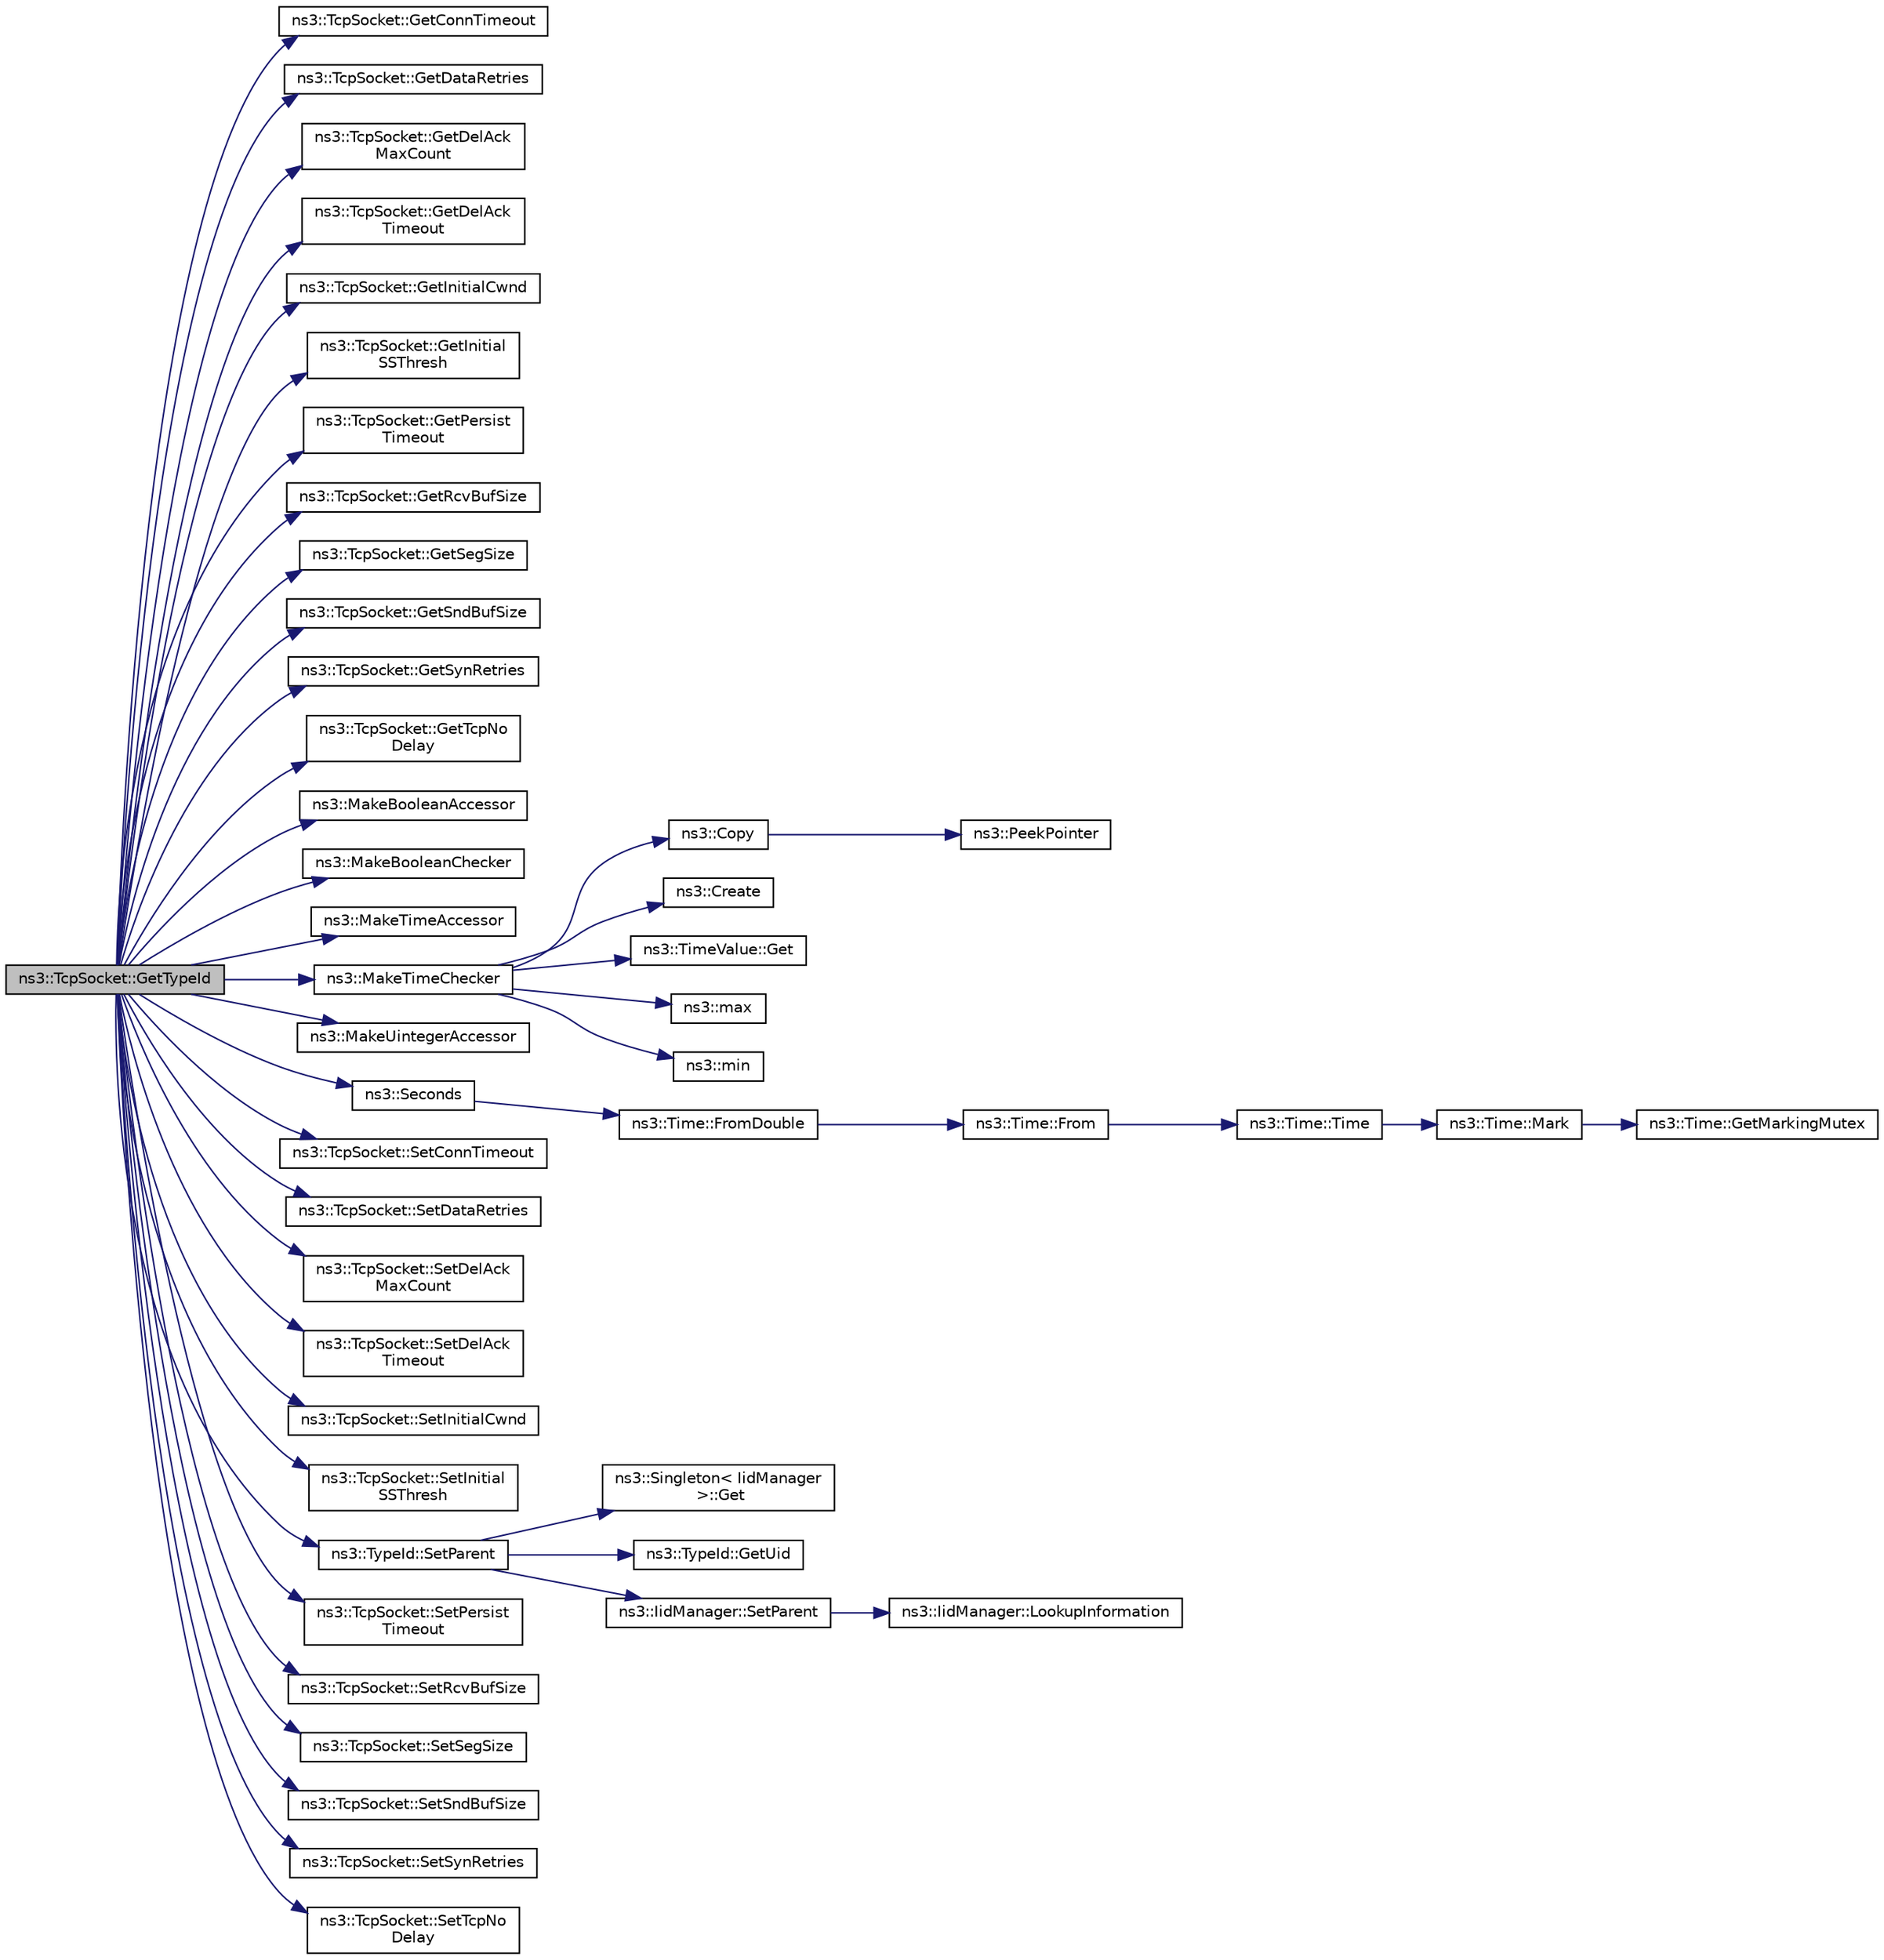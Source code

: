 digraph "ns3::TcpSocket::GetTypeId"
{
 // LATEX_PDF_SIZE
  edge [fontname="Helvetica",fontsize="10",labelfontname="Helvetica",labelfontsize="10"];
  node [fontname="Helvetica",fontsize="10",shape=record];
  rankdir="LR";
  Node1 [label="ns3::TcpSocket::GetTypeId",height=0.2,width=0.4,color="black", fillcolor="grey75", style="filled", fontcolor="black",tooltip="Get the type ID."];
  Node1 -> Node2 [color="midnightblue",fontsize="10",style="solid",fontname="Helvetica"];
  Node2 [label="ns3::TcpSocket::GetConnTimeout",height=0.2,width=0.4,color="black", fillcolor="white", style="filled",URL="$classns3_1_1_tcp_socket.html#ac1071340de41405b7984fd4174e87bbb",tooltip="Get the connection timeout."];
  Node1 -> Node3 [color="midnightblue",fontsize="10",style="solid",fontname="Helvetica"];
  Node3 [label="ns3::TcpSocket::GetDataRetries",height=0.2,width=0.4,color="black", fillcolor="white", style="filled",URL="$classns3_1_1_tcp_socket.html#a405c339d8ed65ddfac6cd99827a1f019",tooltip="Get the number of data transmission retries before giving up."];
  Node1 -> Node4 [color="midnightblue",fontsize="10",style="solid",fontname="Helvetica"];
  Node4 [label="ns3::TcpSocket::GetDelAck\lMaxCount",height=0.2,width=0.4,color="black", fillcolor="white", style="filled",URL="$classns3_1_1_tcp_socket.html#a571678fa845c306375810bfe9b48d43e",tooltip="Get the number of packet to fire an ACK before delay timeout."];
  Node1 -> Node5 [color="midnightblue",fontsize="10",style="solid",fontname="Helvetica"];
  Node5 [label="ns3::TcpSocket::GetDelAck\lTimeout",height=0.2,width=0.4,color="black", fillcolor="white", style="filled",URL="$classns3_1_1_tcp_socket.html#ad2f42e0b4f6bfa6fde17c4e94a176ccc",tooltip="Get the time to delay an ACK."];
  Node1 -> Node6 [color="midnightblue",fontsize="10",style="solid",fontname="Helvetica"];
  Node6 [label="ns3::TcpSocket::GetInitialCwnd",height=0.2,width=0.4,color="black", fillcolor="white", style="filled",URL="$classns3_1_1_tcp_socket.html#adeb7fef4213315f2c743ab7ac22ec2d3",tooltip="Get the initial Congestion Window."];
  Node1 -> Node7 [color="midnightblue",fontsize="10",style="solid",fontname="Helvetica"];
  Node7 [label="ns3::TcpSocket::GetInitial\lSSThresh",height=0.2,width=0.4,color="black", fillcolor="white", style="filled",URL="$classns3_1_1_tcp_socket.html#a5536c0feb21d1f0e555cf1f7725e14a4",tooltip="Get the initial Slow Start Threshold."];
  Node1 -> Node8 [color="midnightblue",fontsize="10",style="solid",fontname="Helvetica"];
  Node8 [label="ns3::TcpSocket::GetPersist\lTimeout",height=0.2,width=0.4,color="black", fillcolor="white", style="filled",URL="$classns3_1_1_tcp_socket.html#a2b9492e7c80f37b4e74284f066a8a529",tooltip="Get the timeout for persistent connection."];
  Node1 -> Node9 [color="midnightblue",fontsize="10",style="solid",fontname="Helvetica"];
  Node9 [label="ns3::TcpSocket::GetRcvBufSize",height=0.2,width=0.4,color="black", fillcolor="white", style="filled",URL="$classns3_1_1_tcp_socket.html#ab71a79da5991d3c789be3d72a89429a5",tooltip="Get the receive buffer size."];
  Node1 -> Node10 [color="midnightblue",fontsize="10",style="solid",fontname="Helvetica"];
  Node10 [label="ns3::TcpSocket::GetSegSize",height=0.2,width=0.4,color="black", fillcolor="white", style="filled",URL="$classns3_1_1_tcp_socket.html#a86014de940c3824e18e96cf04b74fe55",tooltip="Get the segment size."];
  Node1 -> Node11 [color="midnightblue",fontsize="10",style="solid",fontname="Helvetica"];
  Node11 [label="ns3::TcpSocket::GetSndBufSize",height=0.2,width=0.4,color="black", fillcolor="white", style="filled",URL="$classns3_1_1_tcp_socket.html#ab214c236e683f88ea8dc38d564dd54bc",tooltip="Get the send buffer size."];
  Node1 -> Node12 [color="midnightblue",fontsize="10",style="solid",fontname="Helvetica"];
  Node12 [label="ns3::TcpSocket::GetSynRetries",height=0.2,width=0.4,color="black", fillcolor="white", style="filled",URL="$classns3_1_1_tcp_socket.html#a80d5ebdbc7400325e1a76ad0c1f93e06",tooltip="Get the number of connection retries before giving up."];
  Node1 -> Node13 [color="midnightblue",fontsize="10",style="solid",fontname="Helvetica"];
  Node13 [label="ns3::TcpSocket::GetTcpNo\lDelay",height=0.2,width=0.4,color="black", fillcolor="white", style="filled",URL="$classns3_1_1_tcp_socket.html#a155c876b87b89d2bbfc7e0e932a8604e",tooltip="Check if Nagle's algorithm is enabled or not."];
  Node1 -> Node14 [color="midnightblue",fontsize="10",style="solid",fontname="Helvetica"];
  Node14 [label="ns3::MakeBooleanAccessor",height=0.2,width=0.4,color="black", fillcolor="white", style="filled",URL="$group__attribute___boolean.html#ga96f46e6b949abfa2cb801d5d33d8bcc7",tooltip="Create an AttributeAccessor for a class data member, or a lone class get functor or set method."];
  Node1 -> Node15 [color="midnightblue",fontsize="10",style="solid",fontname="Helvetica"];
  Node15 [label="ns3::MakeBooleanChecker",height=0.2,width=0.4,color="black", fillcolor="white", style="filled",URL="$group__attribute___boolean.html#ga0be9dca06b271bca59b2c135178e1c10",tooltip=" "];
  Node1 -> Node16 [color="midnightblue",fontsize="10",style="solid",fontname="Helvetica"];
  Node16 [label="ns3::MakeTimeAccessor",height=0.2,width=0.4,color="black", fillcolor="white", style="filled",URL="$group__attribute___time.html#gae70abc8a43ea1080c89a0fb56eed2993",tooltip="Create an AttributeAccessor for a class data member, or a lone class get functor or set method."];
  Node1 -> Node17 [color="midnightblue",fontsize="10",style="solid",fontname="Helvetica"];
  Node17 [label="ns3::MakeTimeChecker",height=0.2,width=0.4,color="black", fillcolor="white", style="filled",URL="$namespacens3.html#a7032965bd4afa578691d88c09e4481c1",tooltip="Helper to make a Time checker with bounded range."];
  Node17 -> Node18 [color="midnightblue",fontsize="10",style="solid",fontname="Helvetica"];
  Node18 [label="ns3::Copy",height=0.2,width=0.4,color="black", fillcolor="white", style="filled",URL="$namespacens3.html#a952d99f6d759fee74dda19f308451bc1",tooltip="Return a deep copy of a Ptr."];
  Node18 -> Node19 [color="midnightblue",fontsize="10",style="solid",fontname="Helvetica"];
  Node19 [label="ns3::PeekPointer",height=0.2,width=0.4,color="black", fillcolor="white", style="filled",URL="$namespacens3.html#af2a7557fe9afdd98d8f6f8f6e412cf5a",tooltip=" "];
  Node17 -> Node20 [color="midnightblue",fontsize="10",style="solid",fontname="Helvetica"];
  Node20 [label="ns3::Create",height=0.2,width=0.4,color="black", fillcolor="white", style="filled",URL="$group__ptr.html#ga086d8d4a76485a155f0408b85dcebede",tooltip="Create class instances by constructors with varying numbers of arguments and return them by Ptr."];
  Node17 -> Node21 [color="midnightblue",fontsize="10",style="solid",fontname="Helvetica"];
  Node21 [label="ns3::TimeValue::Get",height=0.2,width=0.4,color="black", fillcolor="white", style="filled",URL="$classns3_1_1_time_value.html#adf5a08f0eb31965373473d3776c8be98",tooltip=" "];
  Node17 -> Node22 [color="midnightblue",fontsize="10",style="solid",fontname="Helvetica"];
  Node22 [label="ns3::max",height=0.2,width=0.4,color="black", fillcolor="white", style="filled",URL="$namespacens3.html#a548291fa9e4e7d6a57814dfcbbebce9b",tooltip=" "];
  Node17 -> Node23 [color="midnightblue",fontsize="10",style="solid",fontname="Helvetica"];
  Node23 [label="ns3::min",height=0.2,width=0.4,color="black", fillcolor="white", style="filled",URL="$namespacens3.html#a66840605409c3caeff0d2a728b68dc6d",tooltip=" "];
  Node1 -> Node24 [color="midnightblue",fontsize="10",style="solid",fontname="Helvetica"];
  Node24 [label="ns3::MakeUintegerAccessor",height=0.2,width=0.4,color="black", fillcolor="white", style="filled",URL="$group__attribute___uinteger.html#gab877334ef73a924b42b65179d87d7244",tooltip="Create an AttributeAccessor for a class data member, or a lone class get functor or set method."];
  Node1 -> Node25 [color="midnightblue",fontsize="10",style="solid",fontname="Helvetica"];
  Node25 [label="ns3::Seconds",height=0.2,width=0.4,color="black", fillcolor="white", style="filled",URL="$group__timecivil.html#ga33c34b816f8ff6628e33d5c8e9713b9e",tooltip="Construct a Time in the indicated unit."];
  Node25 -> Node26 [color="midnightblue",fontsize="10",style="solid",fontname="Helvetica"];
  Node26 [label="ns3::Time::FromDouble",height=0.2,width=0.4,color="black", fillcolor="white", style="filled",URL="$classns3_1_1_time.html#a60e845f4a74e62495b86356afe604cb4",tooltip="Create a Time equal to value in unit unit."];
  Node26 -> Node27 [color="midnightblue",fontsize="10",style="solid",fontname="Helvetica"];
  Node27 [label="ns3::Time::From",height=0.2,width=0.4,color="black", fillcolor="white", style="filled",URL="$classns3_1_1_time.html#a34e4acc13d0e08cc8cb9cd3b838b9baf",tooltip="Create a Time in the current unit."];
  Node27 -> Node28 [color="midnightblue",fontsize="10",style="solid",fontname="Helvetica"];
  Node28 [label="ns3::Time::Time",height=0.2,width=0.4,color="black", fillcolor="white", style="filled",URL="$classns3_1_1_time.html#a8a39dc1b8cbbd7fe6d940e492d1b925e",tooltip="Default constructor, with value 0."];
  Node28 -> Node29 [color="midnightblue",fontsize="10",style="solid",fontname="Helvetica"];
  Node29 [label="ns3::Time::Mark",height=0.2,width=0.4,color="black", fillcolor="white", style="filled",URL="$classns3_1_1_time.html#aa7eef2a1119c1c4855d99f1e83d44c54",tooltip="Record a Time instance with the MarkedTimes."];
  Node29 -> Node30 [color="midnightblue",fontsize="10",style="solid",fontname="Helvetica"];
  Node30 [label="ns3::Time::GetMarkingMutex",height=0.2,width=0.4,color="black", fillcolor="white", style="filled",URL="$classns3_1_1_time.html#addd8e672203391b3ae98ee475ce05272",tooltip=" "];
  Node1 -> Node31 [color="midnightblue",fontsize="10",style="solid",fontname="Helvetica"];
  Node31 [label="ns3::TcpSocket::SetConnTimeout",height=0.2,width=0.4,color="black", fillcolor="white", style="filled",URL="$classns3_1_1_tcp_socket.html#acde1dd61f9790c1e4d9faff352d7c4a8",tooltip="Set the connection timeout."];
  Node1 -> Node32 [color="midnightblue",fontsize="10",style="solid",fontname="Helvetica"];
  Node32 [label="ns3::TcpSocket::SetDataRetries",height=0.2,width=0.4,color="black", fillcolor="white", style="filled",URL="$classns3_1_1_tcp_socket.html#ac56c8dc614fc35836105b6bb9351e021",tooltip="Set the number of data transmission retries before giving up."];
  Node1 -> Node33 [color="midnightblue",fontsize="10",style="solid",fontname="Helvetica"];
  Node33 [label="ns3::TcpSocket::SetDelAck\lMaxCount",height=0.2,width=0.4,color="black", fillcolor="white", style="filled",URL="$classns3_1_1_tcp_socket.html#a31468da4fd4dfc9955caa6cb16b45973",tooltip="Set the number of packet to fire an ACK before delay timeout."];
  Node1 -> Node34 [color="midnightblue",fontsize="10",style="solid",fontname="Helvetica"];
  Node34 [label="ns3::TcpSocket::SetDelAck\lTimeout",height=0.2,width=0.4,color="black", fillcolor="white", style="filled",URL="$classns3_1_1_tcp_socket.html#acaa9a24ec3438c0d100b0f5449a18a33",tooltip="Set the time to delay an ACK."];
  Node1 -> Node35 [color="midnightblue",fontsize="10",style="solid",fontname="Helvetica"];
  Node35 [label="ns3::TcpSocket::SetInitialCwnd",height=0.2,width=0.4,color="black", fillcolor="white", style="filled",URL="$classns3_1_1_tcp_socket.html#ae2dbd6d7ffcfc063fc0b84c8b517d74b",tooltip="Set the initial Congestion Window."];
  Node1 -> Node36 [color="midnightblue",fontsize="10",style="solid",fontname="Helvetica"];
  Node36 [label="ns3::TcpSocket::SetInitial\lSSThresh",height=0.2,width=0.4,color="black", fillcolor="white", style="filled",URL="$classns3_1_1_tcp_socket.html#a068de8f7bcb9864c95d8c722d8d56e5f",tooltip="Set the initial Slow Start Threshold."];
  Node1 -> Node37 [color="midnightblue",fontsize="10",style="solid",fontname="Helvetica"];
  Node37 [label="ns3::TypeId::SetParent",height=0.2,width=0.4,color="black", fillcolor="white", style="filled",URL="$classns3_1_1_type_id.html#abaaca67ab7d2471067e7c275df0f7309",tooltip="Set the parent TypeId."];
  Node37 -> Node38 [color="midnightblue",fontsize="10",style="solid",fontname="Helvetica"];
  Node38 [label="ns3::Singleton\< IidManager\l \>::Get",height=0.2,width=0.4,color="black", fillcolor="white", style="filled",URL="$classns3_1_1_singleton.html#a80a2cd3c25a27ea72add7a9f7a141ffa",tooltip="Get a pointer to the singleton instance."];
  Node37 -> Node39 [color="midnightblue",fontsize="10",style="solid",fontname="Helvetica"];
  Node39 [label="ns3::TypeId::GetUid",height=0.2,width=0.4,color="black", fillcolor="white", style="filled",URL="$classns3_1_1_type_id.html#a429535085325d6f926724771446d9047",tooltip="Get the internal id of this TypeId."];
  Node37 -> Node40 [color="midnightblue",fontsize="10",style="solid",fontname="Helvetica"];
  Node40 [label="ns3::IidManager::SetParent",height=0.2,width=0.4,color="black", fillcolor="white", style="filled",URL="$classns3_1_1_iid_manager.html#a4042931260554c907699367b6811426f",tooltip="Set the parent of a type id."];
  Node40 -> Node41 [color="midnightblue",fontsize="10",style="solid",fontname="Helvetica"];
  Node41 [label="ns3::IidManager::LookupInformation",height=0.2,width=0.4,color="black", fillcolor="white", style="filled",URL="$classns3_1_1_iid_manager.html#a84af06b798b21fa700469a3ac5f65f3f",tooltip="Retrieve the information record for a type."];
  Node1 -> Node42 [color="midnightblue",fontsize="10",style="solid",fontname="Helvetica"];
  Node42 [label="ns3::TcpSocket::SetPersist\lTimeout",height=0.2,width=0.4,color="black", fillcolor="white", style="filled",URL="$classns3_1_1_tcp_socket.html#a455616a87f286c5e8234640fbfee6f33",tooltip="Set the timeout for persistent connection."];
  Node1 -> Node43 [color="midnightblue",fontsize="10",style="solid",fontname="Helvetica"];
  Node43 [label="ns3::TcpSocket::SetRcvBufSize",height=0.2,width=0.4,color="black", fillcolor="white", style="filled",URL="$classns3_1_1_tcp_socket.html#a16cf22dda11f238c7a4f71501c01ca9a",tooltip="Set the receive buffer size."];
  Node1 -> Node44 [color="midnightblue",fontsize="10",style="solid",fontname="Helvetica"];
  Node44 [label="ns3::TcpSocket::SetSegSize",height=0.2,width=0.4,color="black", fillcolor="white", style="filled",URL="$classns3_1_1_tcp_socket.html#a9328f877a2c8659298d363b11e8689c1",tooltip="Set the segment size."];
  Node1 -> Node45 [color="midnightblue",fontsize="10",style="solid",fontname="Helvetica"];
  Node45 [label="ns3::TcpSocket::SetSndBufSize",height=0.2,width=0.4,color="black", fillcolor="white", style="filled",URL="$classns3_1_1_tcp_socket.html#ab82368990962d308cd4572129b5e1f85",tooltip="Set the send buffer size."];
  Node1 -> Node46 [color="midnightblue",fontsize="10",style="solid",fontname="Helvetica"];
  Node46 [label="ns3::TcpSocket::SetSynRetries",height=0.2,width=0.4,color="black", fillcolor="white", style="filled",URL="$classns3_1_1_tcp_socket.html#af2f2e8f1d0cd533e5dde58ef68c1774a",tooltip="Set the number of connection retries before giving up."];
  Node1 -> Node47 [color="midnightblue",fontsize="10",style="solid",fontname="Helvetica"];
  Node47 [label="ns3::TcpSocket::SetTcpNo\lDelay",height=0.2,width=0.4,color="black", fillcolor="white", style="filled",URL="$classns3_1_1_tcp_socket.html#ad20148bb4389b28abb97e1020ce1b322",tooltip="Enable/Disable Nagle's algorithm."];
}
